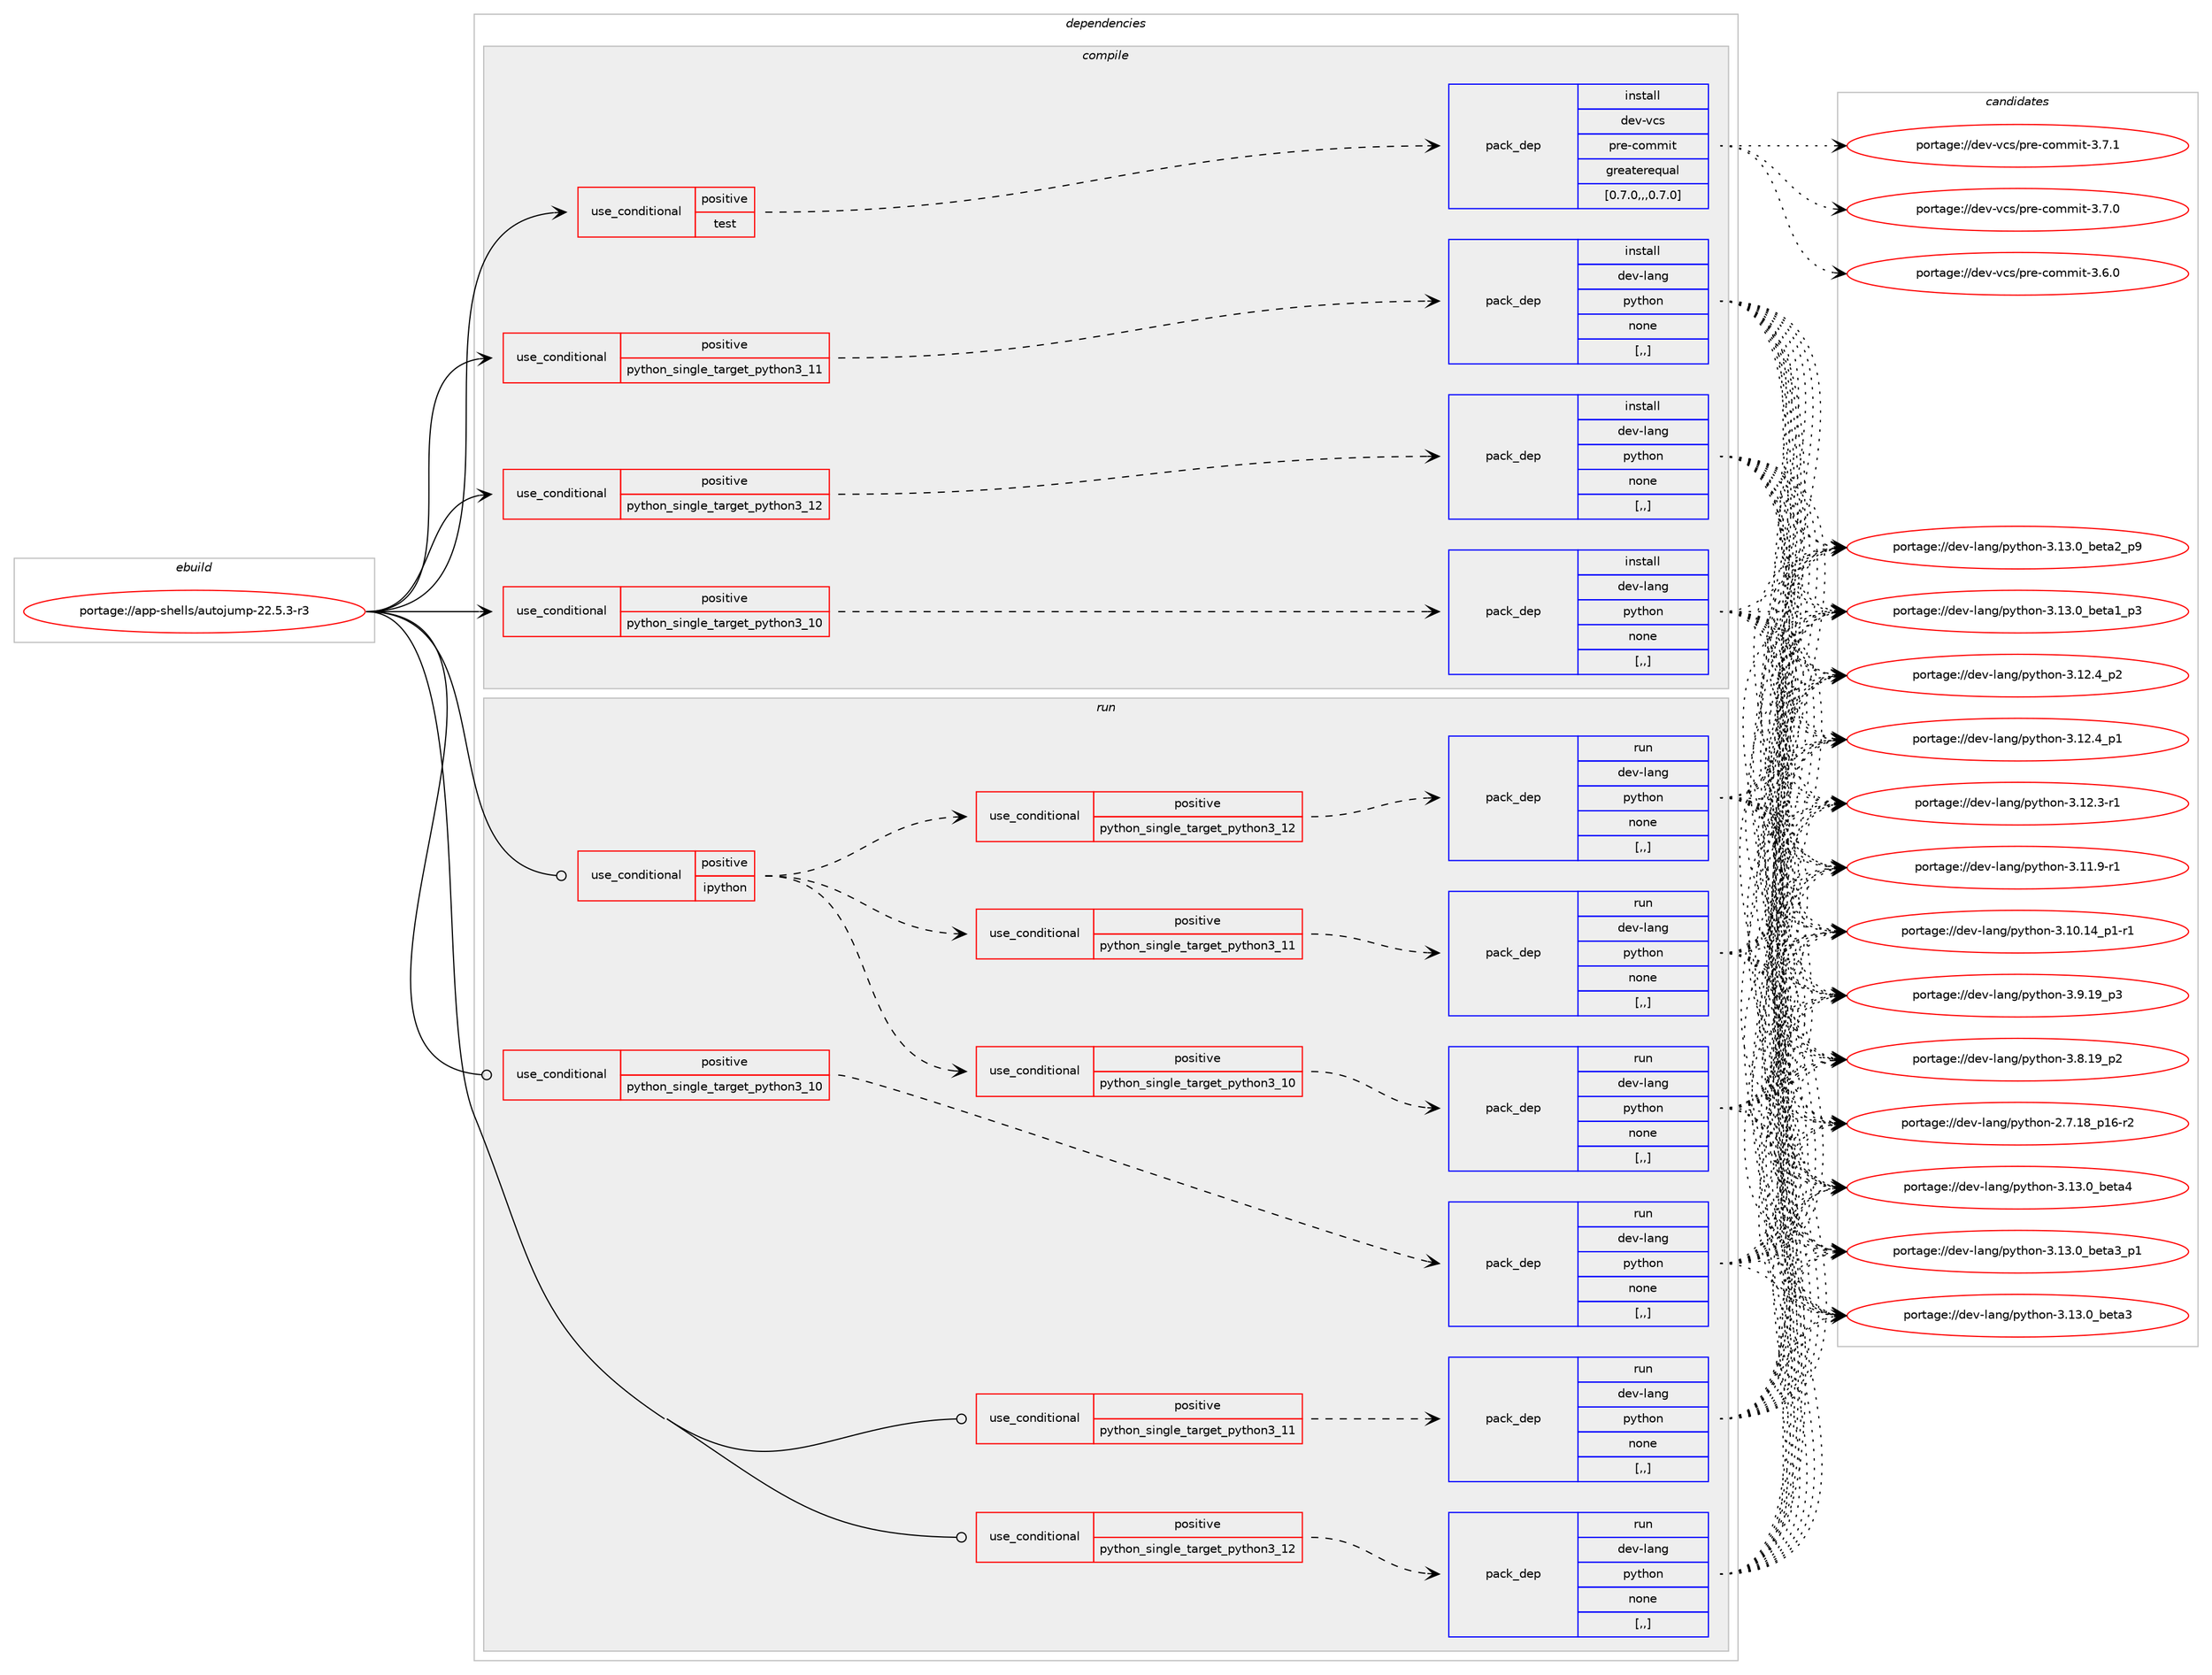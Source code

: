 digraph prolog {

# *************
# Graph options
# *************

newrank=true;
concentrate=true;
compound=true;
graph [rankdir=LR,fontname=Helvetica,fontsize=10,ranksep=1.5];#, ranksep=2.5, nodesep=0.2];
edge  [arrowhead=vee];
node  [fontname=Helvetica,fontsize=10];

# **********
# The ebuild
# **********

subgraph cluster_leftcol {
color=gray;
label=<<i>ebuild</i>>;
id [label="portage://app-shells/autojump-22.5.3-r3", color=red, width=4, href="../app-shells/autojump-22.5.3-r3.svg"];
}

# ****************
# The dependencies
# ****************

subgraph cluster_midcol {
color=gray;
label=<<i>dependencies</i>>;
subgraph cluster_compile {
fillcolor="#eeeeee";
style=filled;
label=<<i>compile</i>>;
subgraph cond14363 {
dependency51761 [label=<<TABLE BORDER="0" CELLBORDER="1" CELLSPACING="0" CELLPADDING="4"><TR><TD ROWSPAN="3" CELLPADDING="10">use_conditional</TD></TR><TR><TD>positive</TD></TR><TR><TD>python_single_target_python3_10</TD></TR></TABLE>>, shape=none, color=red];
subgraph pack36913 {
dependency51762 [label=<<TABLE BORDER="0" CELLBORDER="1" CELLSPACING="0" CELLPADDING="4" WIDTH="220"><TR><TD ROWSPAN="6" CELLPADDING="30">pack_dep</TD></TR><TR><TD WIDTH="110">install</TD></TR><TR><TD>dev-lang</TD></TR><TR><TD>python</TD></TR><TR><TD>none</TD></TR><TR><TD>[,,]</TD></TR></TABLE>>, shape=none, color=blue];
}
dependency51761:e -> dependency51762:w [weight=20,style="dashed",arrowhead="vee"];
}
id:e -> dependency51761:w [weight=20,style="solid",arrowhead="vee"];
subgraph cond14364 {
dependency51763 [label=<<TABLE BORDER="0" CELLBORDER="1" CELLSPACING="0" CELLPADDING="4"><TR><TD ROWSPAN="3" CELLPADDING="10">use_conditional</TD></TR><TR><TD>positive</TD></TR><TR><TD>python_single_target_python3_11</TD></TR></TABLE>>, shape=none, color=red];
subgraph pack36914 {
dependency51764 [label=<<TABLE BORDER="0" CELLBORDER="1" CELLSPACING="0" CELLPADDING="4" WIDTH="220"><TR><TD ROWSPAN="6" CELLPADDING="30">pack_dep</TD></TR><TR><TD WIDTH="110">install</TD></TR><TR><TD>dev-lang</TD></TR><TR><TD>python</TD></TR><TR><TD>none</TD></TR><TR><TD>[,,]</TD></TR></TABLE>>, shape=none, color=blue];
}
dependency51763:e -> dependency51764:w [weight=20,style="dashed",arrowhead="vee"];
}
id:e -> dependency51763:w [weight=20,style="solid",arrowhead="vee"];
subgraph cond14365 {
dependency51765 [label=<<TABLE BORDER="0" CELLBORDER="1" CELLSPACING="0" CELLPADDING="4"><TR><TD ROWSPAN="3" CELLPADDING="10">use_conditional</TD></TR><TR><TD>positive</TD></TR><TR><TD>python_single_target_python3_12</TD></TR></TABLE>>, shape=none, color=red];
subgraph pack36915 {
dependency51766 [label=<<TABLE BORDER="0" CELLBORDER="1" CELLSPACING="0" CELLPADDING="4" WIDTH="220"><TR><TD ROWSPAN="6" CELLPADDING="30">pack_dep</TD></TR><TR><TD WIDTH="110">install</TD></TR><TR><TD>dev-lang</TD></TR><TR><TD>python</TD></TR><TR><TD>none</TD></TR><TR><TD>[,,]</TD></TR></TABLE>>, shape=none, color=blue];
}
dependency51765:e -> dependency51766:w [weight=20,style="dashed",arrowhead="vee"];
}
id:e -> dependency51765:w [weight=20,style="solid",arrowhead="vee"];
subgraph cond14366 {
dependency51767 [label=<<TABLE BORDER="0" CELLBORDER="1" CELLSPACING="0" CELLPADDING="4"><TR><TD ROWSPAN="3" CELLPADDING="10">use_conditional</TD></TR><TR><TD>positive</TD></TR><TR><TD>test</TD></TR></TABLE>>, shape=none, color=red];
subgraph pack36916 {
dependency51768 [label=<<TABLE BORDER="0" CELLBORDER="1" CELLSPACING="0" CELLPADDING="4" WIDTH="220"><TR><TD ROWSPAN="6" CELLPADDING="30">pack_dep</TD></TR><TR><TD WIDTH="110">install</TD></TR><TR><TD>dev-vcs</TD></TR><TR><TD>pre-commit</TD></TR><TR><TD>greaterequal</TD></TR><TR><TD>[0.7.0,,,0.7.0]</TD></TR></TABLE>>, shape=none, color=blue];
}
dependency51767:e -> dependency51768:w [weight=20,style="dashed",arrowhead="vee"];
}
id:e -> dependency51767:w [weight=20,style="solid",arrowhead="vee"];
}
subgraph cluster_compileandrun {
fillcolor="#eeeeee";
style=filled;
label=<<i>compile and run</i>>;
}
subgraph cluster_run {
fillcolor="#eeeeee";
style=filled;
label=<<i>run</i>>;
subgraph cond14367 {
dependency51769 [label=<<TABLE BORDER="0" CELLBORDER="1" CELLSPACING="0" CELLPADDING="4"><TR><TD ROWSPAN="3" CELLPADDING="10">use_conditional</TD></TR><TR><TD>positive</TD></TR><TR><TD>ipython</TD></TR></TABLE>>, shape=none, color=red];
subgraph cond14368 {
dependency51770 [label=<<TABLE BORDER="0" CELLBORDER="1" CELLSPACING="0" CELLPADDING="4"><TR><TD ROWSPAN="3" CELLPADDING="10">use_conditional</TD></TR><TR><TD>positive</TD></TR><TR><TD>python_single_target_python3_10</TD></TR></TABLE>>, shape=none, color=red];
subgraph pack36917 {
dependency51771 [label=<<TABLE BORDER="0" CELLBORDER="1" CELLSPACING="0" CELLPADDING="4" WIDTH="220"><TR><TD ROWSPAN="6" CELLPADDING="30">pack_dep</TD></TR><TR><TD WIDTH="110">run</TD></TR><TR><TD>dev-lang</TD></TR><TR><TD>python</TD></TR><TR><TD>none</TD></TR><TR><TD>[,,]</TD></TR></TABLE>>, shape=none, color=blue];
}
dependency51770:e -> dependency51771:w [weight=20,style="dashed",arrowhead="vee"];
}
dependency51769:e -> dependency51770:w [weight=20,style="dashed",arrowhead="vee"];
subgraph cond14369 {
dependency51772 [label=<<TABLE BORDER="0" CELLBORDER="1" CELLSPACING="0" CELLPADDING="4"><TR><TD ROWSPAN="3" CELLPADDING="10">use_conditional</TD></TR><TR><TD>positive</TD></TR><TR><TD>python_single_target_python3_11</TD></TR></TABLE>>, shape=none, color=red];
subgraph pack36918 {
dependency51773 [label=<<TABLE BORDER="0" CELLBORDER="1" CELLSPACING="0" CELLPADDING="4" WIDTH="220"><TR><TD ROWSPAN="6" CELLPADDING="30">pack_dep</TD></TR><TR><TD WIDTH="110">run</TD></TR><TR><TD>dev-lang</TD></TR><TR><TD>python</TD></TR><TR><TD>none</TD></TR><TR><TD>[,,]</TD></TR></TABLE>>, shape=none, color=blue];
}
dependency51772:e -> dependency51773:w [weight=20,style="dashed",arrowhead="vee"];
}
dependency51769:e -> dependency51772:w [weight=20,style="dashed",arrowhead="vee"];
subgraph cond14370 {
dependency51774 [label=<<TABLE BORDER="0" CELLBORDER="1" CELLSPACING="0" CELLPADDING="4"><TR><TD ROWSPAN="3" CELLPADDING="10">use_conditional</TD></TR><TR><TD>positive</TD></TR><TR><TD>python_single_target_python3_12</TD></TR></TABLE>>, shape=none, color=red];
subgraph pack36919 {
dependency51775 [label=<<TABLE BORDER="0" CELLBORDER="1" CELLSPACING="0" CELLPADDING="4" WIDTH="220"><TR><TD ROWSPAN="6" CELLPADDING="30">pack_dep</TD></TR><TR><TD WIDTH="110">run</TD></TR><TR><TD>dev-lang</TD></TR><TR><TD>python</TD></TR><TR><TD>none</TD></TR><TR><TD>[,,]</TD></TR></TABLE>>, shape=none, color=blue];
}
dependency51774:e -> dependency51775:w [weight=20,style="dashed",arrowhead="vee"];
}
dependency51769:e -> dependency51774:w [weight=20,style="dashed",arrowhead="vee"];
}
id:e -> dependency51769:w [weight=20,style="solid",arrowhead="odot"];
subgraph cond14371 {
dependency51776 [label=<<TABLE BORDER="0" CELLBORDER="1" CELLSPACING="0" CELLPADDING="4"><TR><TD ROWSPAN="3" CELLPADDING="10">use_conditional</TD></TR><TR><TD>positive</TD></TR><TR><TD>python_single_target_python3_10</TD></TR></TABLE>>, shape=none, color=red];
subgraph pack36920 {
dependency51777 [label=<<TABLE BORDER="0" CELLBORDER="1" CELLSPACING="0" CELLPADDING="4" WIDTH="220"><TR><TD ROWSPAN="6" CELLPADDING="30">pack_dep</TD></TR><TR><TD WIDTH="110">run</TD></TR><TR><TD>dev-lang</TD></TR><TR><TD>python</TD></TR><TR><TD>none</TD></TR><TR><TD>[,,]</TD></TR></TABLE>>, shape=none, color=blue];
}
dependency51776:e -> dependency51777:w [weight=20,style="dashed",arrowhead="vee"];
}
id:e -> dependency51776:w [weight=20,style="solid",arrowhead="odot"];
subgraph cond14372 {
dependency51778 [label=<<TABLE BORDER="0" CELLBORDER="1" CELLSPACING="0" CELLPADDING="4"><TR><TD ROWSPAN="3" CELLPADDING="10">use_conditional</TD></TR><TR><TD>positive</TD></TR><TR><TD>python_single_target_python3_11</TD></TR></TABLE>>, shape=none, color=red];
subgraph pack36921 {
dependency51779 [label=<<TABLE BORDER="0" CELLBORDER="1" CELLSPACING="0" CELLPADDING="4" WIDTH="220"><TR><TD ROWSPAN="6" CELLPADDING="30">pack_dep</TD></TR><TR><TD WIDTH="110">run</TD></TR><TR><TD>dev-lang</TD></TR><TR><TD>python</TD></TR><TR><TD>none</TD></TR><TR><TD>[,,]</TD></TR></TABLE>>, shape=none, color=blue];
}
dependency51778:e -> dependency51779:w [weight=20,style="dashed",arrowhead="vee"];
}
id:e -> dependency51778:w [weight=20,style="solid",arrowhead="odot"];
subgraph cond14373 {
dependency51780 [label=<<TABLE BORDER="0" CELLBORDER="1" CELLSPACING="0" CELLPADDING="4"><TR><TD ROWSPAN="3" CELLPADDING="10">use_conditional</TD></TR><TR><TD>positive</TD></TR><TR><TD>python_single_target_python3_12</TD></TR></TABLE>>, shape=none, color=red];
subgraph pack36922 {
dependency51781 [label=<<TABLE BORDER="0" CELLBORDER="1" CELLSPACING="0" CELLPADDING="4" WIDTH="220"><TR><TD ROWSPAN="6" CELLPADDING="30">pack_dep</TD></TR><TR><TD WIDTH="110">run</TD></TR><TR><TD>dev-lang</TD></TR><TR><TD>python</TD></TR><TR><TD>none</TD></TR><TR><TD>[,,]</TD></TR></TABLE>>, shape=none, color=blue];
}
dependency51780:e -> dependency51781:w [weight=20,style="dashed",arrowhead="vee"];
}
id:e -> dependency51780:w [weight=20,style="solid",arrowhead="odot"];
}
}

# **************
# The candidates
# **************

subgraph cluster_choices {
rank=same;
color=gray;
label=<<i>candidates</i>>;

subgraph choice36913 {
color=black;
nodesep=1;
choice1001011184510897110103471121211161041111104551464951464895981011169752 [label="portage://dev-lang/python-3.13.0_beta4", color=red, width=4,href="../dev-lang/python-3.13.0_beta4.svg"];
choice10010111845108971101034711212111610411111045514649514648959810111697519511249 [label="portage://dev-lang/python-3.13.0_beta3_p1", color=red, width=4,href="../dev-lang/python-3.13.0_beta3_p1.svg"];
choice1001011184510897110103471121211161041111104551464951464895981011169751 [label="portage://dev-lang/python-3.13.0_beta3", color=red, width=4,href="../dev-lang/python-3.13.0_beta3.svg"];
choice10010111845108971101034711212111610411111045514649514648959810111697509511257 [label="portage://dev-lang/python-3.13.0_beta2_p9", color=red, width=4,href="../dev-lang/python-3.13.0_beta2_p9.svg"];
choice10010111845108971101034711212111610411111045514649514648959810111697499511251 [label="portage://dev-lang/python-3.13.0_beta1_p3", color=red, width=4,href="../dev-lang/python-3.13.0_beta1_p3.svg"];
choice100101118451089711010347112121116104111110455146495046529511250 [label="portage://dev-lang/python-3.12.4_p2", color=red, width=4,href="../dev-lang/python-3.12.4_p2.svg"];
choice100101118451089711010347112121116104111110455146495046529511249 [label="portage://dev-lang/python-3.12.4_p1", color=red, width=4,href="../dev-lang/python-3.12.4_p1.svg"];
choice100101118451089711010347112121116104111110455146495046514511449 [label="portage://dev-lang/python-3.12.3-r1", color=red, width=4,href="../dev-lang/python-3.12.3-r1.svg"];
choice100101118451089711010347112121116104111110455146494946574511449 [label="portage://dev-lang/python-3.11.9-r1", color=red, width=4,href="../dev-lang/python-3.11.9-r1.svg"];
choice100101118451089711010347112121116104111110455146494846495295112494511449 [label="portage://dev-lang/python-3.10.14_p1-r1", color=red, width=4,href="../dev-lang/python-3.10.14_p1-r1.svg"];
choice100101118451089711010347112121116104111110455146574649579511251 [label="portage://dev-lang/python-3.9.19_p3", color=red, width=4,href="../dev-lang/python-3.9.19_p3.svg"];
choice100101118451089711010347112121116104111110455146564649579511250 [label="portage://dev-lang/python-3.8.19_p2", color=red, width=4,href="../dev-lang/python-3.8.19_p2.svg"];
choice100101118451089711010347112121116104111110455046554649569511249544511450 [label="portage://dev-lang/python-2.7.18_p16-r2", color=red, width=4,href="../dev-lang/python-2.7.18_p16-r2.svg"];
dependency51762:e -> choice1001011184510897110103471121211161041111104551464951464895981011169752:w [style=dotted,weight="100"];
dependency51762:e -> choice10010111845108971101034711212111610411111045514649514648959810111697519511249:w [style=dotted,weight="100"];
dependency51762:e -> choice1001011184510897110103471121211161041111104551464951464895981011169751:w [style=dotted,weight="100"];
dependency51762:e -> choice10010111845108971101034711212111610411111045514649514648959810111697509511257:w [style=dotted,weight="100"];
dependency51762:e -> choice10010111845108971101034711212111610411111045514649514648959810111697499511251:w [style=dotted,weight="100"];
dependency51762:e -> choice100101118451089711010347112121116104111110455146495046529511250:w [style=dotted,weight="100"];
dependency51762:e -> choice100101118451089711010347112121116104111110455146495046529511249:w [style=dotted,weight="100"];
dependency51762:e -> choice100101118451089711010347112121116104111110455146495046514511449:w [style=dotted,weight="100"];
dependency51762:e -> choice100101118451089711010347112121116104111110455146494946574511449:w [style=dotted,weight="100"];
dependency51762:e -> choice100101118451089711010347112121116104111110455146494846495295112494511449:w [style=dotted,weight="100"];
dependency51762:e -> choice100101118451089711010347112121116104111110455146574649579511251:w [style=dotted,weight="100"];
dependency51762:e -> choice100101118451089711010347112121116104111110455146564649579511250:w [style=dotted,weight="100"];
dependency51762:e -> choice100101118451089711010347112121116104111110455046554649569511249544511450:w [style=dotted,weight="100"];
}
subgraph choice36914 {
color=black;
nodesep=1;
choice1001011184510897110103471121211161041111104551464951464895981011169752 [label="portage://dev-lang/python-3.13.0_beta4", color=red, width=4,href="../dev-lang/python-3.13.0_beta4.svg"];
choice10010111845108971101034711212111610411111045514649514648959810111697519511249 [label="portage://dev-lang/python-3.13.0_beta3_p1", color=red, width=4,href="../dev-lang/python-3.13.0_beta3_p1.svg"];
choice1001011184510897110103471121211161041111104551464951464895981011169751 [label="portage://dev-lang/python-3.13.0_beta3", color=red, width=4,href="../dev-lang/python-3.13.0_beta3.svg"];
choice10010111845108971101034711212111610411111045514649514648959810111697509511257 [label="portage://dev-lang/python-3.13.0_beta2_p9", color=red, width=4,href="../dev-lang/python-3.13.0_beta2_p9.svg"];
choice10010111845108971101034711212111610411111045514649514648959810111697499511251 [label="portage://dev-lang/python-3.13.0_beta1_p3", color=red, width=4,href="../dev-lang/python-3.13.0_beta1_p3.svg"];
choice100101118451089711010347112121116104111110455146495046529511250 [label="portage://dev-lang/python-3.12.4_p2", color=red, width=4,href="../dev-lang/python-3.12.4_p2.svg"];
choice100101118451089711010347112121116104111110455146495046529511249 [label="portage://dev-lang/python-3.12.4_p1", color=red, width=4,href="../dev-lang/python-3.12.4_p1.svg"];
choice100101118451089711010347112121116104111110455146495046514511449 [label="portage://dev-lang/python-3.12.3-r1", color=red, width=4,href="../dev-lang/python-3.12.3-r1.svg"];
choice100101118451089711010347112121116104111110455146494946574511449 [label="portage://dev-lang/python-3.11.9-r1", color=red, width=4,href="../dev-lang/python-3.11.9-r1.svg"];
choice100101118451089711010347112121116104111110455146494846495295112494511449 [label="portage://dev-lang/python-3.10.14_p1-r1", color=red, width=4,href="../dev-lang/python-3.10.14_p1-r1.svg"];
choice100101118451089711010347112121116104111110455146574649579511251 [label="portage://dev-lang/python-3.9.19_p3", color=red, width=4,href="../dev-lang/python-3.9.19_p3.svg"];
choice100101118451089711010347112121116104111110455146564649579511250 [label="portage://dev-lang/python-3.8.19_p2", color=red, width=4,href="../dev-lang/python-3.8.19_p2.svg"];
choice100101118451089711010347112121116104111110455046554649569511249544511450 [label="portage://dev-lang/python-2.7.18_p16-r2", color=red, width=4,href="../dev-lang/python-2.7.18_p16-r2.svg"];
dependency51764:e -> choice1001011184510897110103471121211161041111104551464951464895981011169752:w [style=dotted,weight="100"];
dependency51764:e -> choice10010111845108971101034711212111610411111045514649514648959810111697519511249:w [style=dotted,weight="100"];
dependency51764:e -> choice1001011184510897110103471121211161041111104551464951464895981011169751:w [style=dotted,weight="100"];
dependency51764:e -> choice10010111845108971101034711212111610411111045514649514648959810111697509511257:w [style=dotted,weight="100"];
dependency51764:e -> choice10010111845108971101034711212111610411111045514649514648959810111697499511251:w [style=dotted,weight="100"];
dependency51764:e -> choice100101118451089711010347112121116104111110455146495046529511250:w [style=dotted,weight="100"];
dependency51764:e -> choice100101118451089711010347112121116104111110455146495046529511249:w [style=dotted,weight="100"];
dependency51764:e -> choice100101118451089711010347112121116104111110455146495046514511449:w [style=dotted,weight="100"];
dependency51764:e -> choice100101118451089711010347112121116104111110455146494946574511449:w [style=dotted,weight="100"];
dependency51764:e -> choice100101118451089711010347112121116104111110455146494846495295112494511449:w [style=dotted,weight="100"];
dependency51764:e -> choice100101118451089711010347112121116104111110455146574649579511251:w [style=dotted,weight="100"];
dependency51764:e -> choice100101118451089711010347112121116104111110455146564649579511250:w [style=dotted,weight="100"];
dependency51764:e -> choice100101118451089711010347112121116104111110455046554649569511249544511450:w [style=dotted,weight="100"];
}
subgraph choice36915 {
color=black;
nodesep=1;
choice1001011184510897110103471121211161041111104551464951464895981011169752 [label="portage://dev-lang/python-3.13.0_beta4", color=red, width=4,href="../dev-lang/python-3.13.0_beta4.svg"];
choice10010111845108971101034711212111610411111045514649514648959810111697519511249 [label="portage://dev-lang/python-3.13.0_beta3_p1", color=red, width=4,href="../dev-lang/python-3.13.0_beta3_p1.svg"];
choice1001011184510897110103471121211161041111104551464951464895981011169751 [label="portage://dev-lang/python-3.13.0_beta3", color=red, width=4,href="../dev-lang/python-3.13.0_beta3.svg"];
choice10010111845108971101034711212111610411111045514649514648959810111697509511257 [label="portage://dev-lang/python-3.13.0_beta2_p9", color=red, width=4,href="../dev-lang/python-3.13.0_beta2_p9.svg"];
choice10010111845108971101034711212111610411111045514649514648959810111697499511251 [label="portage://dev-lang/python-3.13.0_beta1_p3", color=red, width=4,href="../dev-lang/python-3.13.0_beta1_p3.svg"];
choice100101118451089711010347112121116104111110455146495046529511250 [label="portage://dev-lang/python-3.12.4_p2", color=red, width=4,href="../dev-lang/python-3.12.4_p2.svg"];
choice100101118451089711010347112121116104111110455146495046529511249 [label="portage://dev-lang/python-3.12.4_p1", color=red, width=4,href="../dev-lang/python-3.12.4_p1.svg"];
choice100101118451089711010347112121116104111110455146495046514511449 [label="portage://dev-lang/python-3.12.3-r1", color=red, width=4,href="../dev-lang/python-3.12.3-r1.svg"];
choice100101118451089711010347112121116104111110455146494946574511449 [label="portage://dev-lang/python-3.11.9-r1", color=red, width=4,href="../dev-lang/python-3.11.9-r1.svg"];
choice100101118451089711010347112121116104111110455146494846495295112494511449 [label="portage://dev-lang/python-3.10.14_p1-r1", color=red, width=4,href="../dev-lang/python-3.10.14_p1-r1.svg"];
choice100101118451089711010347112121116104111110455146574649579511251 [label="portage://dev-lang/python-3.9.19_p3", color=red, width=4,href="../dev-lang/python-3.9.19_p3.svg"];
choice100101118451089711010347112121116104111110455146564649579511250 [label="portage://dev-lang/python-3.8.19_p2", color=red, width=4,href="../dev-lang/python-3.8.19_p2.svg"];
choice100101118451089711010347112121116104111110455046554649569511249544511450 [label="portage://dev-lang/python-2.7.18_p16-r2", color=red, width=4,href="../dev-lang/python-2.7.18_p16-r2.svg"];
dependency51766:e -> choice1001011184510897110103471121211161041111104551464951464895981011169752:w [style=dotted,weight="100"];
dependency51766:e -> choice10010111845108971101034711212111610411111045514649514648959810111697519511249:w [style=dotted,weight="100"];
dependency51766:e -> choice1001011184510897110103471121211161041111104551464951464895981011169751:w [style=dotted,weight="100"];
dependency51766:e -> choice10010111845108971101034711212111610411111045514649514648959810111697509511257:w [style=dotted,weight="100"];
dependency51766:e -> choice10010111845108971101034711212111610411111045514649514648959810111697499511251:w [style=dotted,weight="100"];
dependency51766:e -> choice100101118451089711010347112121116104111110455146495046529511250:w [style=dotted,weight="100"];
dependency51766:e -> choice100101118451089711010347112121116104111110455146495046529511249:w [style=dotted,weight="100"];
dependency51766:e -> choice100101118451089711010347112121116104111110455146495046514511449:w [style=dotted,weight="100"];
dependency51766:e -> choice100101118451089711010347112121116104111110455146494946574511449:w [style=dotted,weight="100"];
dependency51766:e -> choice100101118451089711010347112121116104111110455146494846495295112494511449:w [style=dotted,weight="100"];
dependency51766:e -> choice100101118451089711010347112121116104111110455146574649579511251:w [style=dotted,weight="100"];
dependency51766:e -> choice100101118451089711010347112121116104111110455146564649579511250:w [style=dotted,weight="100"];
dependency51766:e -> choice100101118451089711010347112121116104111110455046554649569511249544511450:w [style=dotted,weight="100"];
}
subgraph choice36916 {
color=black;
nodesep=1;
choice1001011184511899115471121141014599111109109105116455146554649 [label="portage://dev-vcs/pre-commit-3.7.1", color=red, width=4,href="../dev-vcs/pre-commit-3.7.1.svg"];
choice1001011184511899115471121141014599111109109105116455146554648 [label="portage://dev-vcs/pre-commit-3.7.0", color=red, width=4,href="../dev-vcs/pre-commit-3.7.0.svg"];
choice1001011184511899115471121141014599111109109105116455146544648 [label="portage://dev-vcs/pre-commit-3.6.0", color=red, width=4,href="../dev-vcs/pre-commit-3.6.0.svg"];
dependency51768:e -> choice1001011184511899115471121141014599111109109105116455146554649:w [style=dotted,weight="100"];
dependency51768:e -> choice1001011184511899115471121141014599111109109105116455146554648:w [style=dotted,weight="100"];
dependency51768:e -> choice1001011184511899115471121141014599111109109105116455146544648:w [style=dotted,weight="100"];
}
subgraph choice36917 {
color=black;
nodesep=1;
choice1001011184510897110103471121211161041111104551464951464895981011169752 [label="portage://dev-lang/python-3.13.0_beta4", color=red, width=4,href="../dev-lang/python-3.13.0_beta4.svg"];
choice10010111845108971101034711212111610411111045514649514648959810111697519511249 [label="portage://dev-lang/python-3.13.0_beta3_p1", color=red, width=4,href="../dev-lang/python-3.13.0_beta3_p1.svg"];
choice1001011184510897110103471121211161041111104551464951464895981011169751 [label="portage://dev-lang/python-3.13.0_beta3", color=red, width=4,href="../dev-lang/python-3.13.0_beta3.svg"];
choice10010111845108971101034711212111610411111045514649514648959810111697509511257 [label="portage://dev-lang/python-3.13.0_beta2_p9", color=red, width=4,href="../dev-lang/python-3.13.0_beta2_p9.svg"];
choice10010111845108971101034711212111610411111045514649514648959810111697499511251 [label="portage://dev-lang/python-3.13.0_beta1_p3", color=red, width=4,href="../dev-lang/python-3.13.0_beta1_p3.svg"];
choice100101118451089711010347112121116104111110455146495046529511250 [label="portage://dev-lang/python-3.12.4_p2", color=red, width=4,href="../dev-lang/python-3.12.4_p2.svg"];
choice100101118451089711010347112121116104111110455146495046529511249 [label="portage://dev-lang/python-3.12.4_p1", color=red, width=4,href="../dev-lang/python-3.12.4_p1.svg"];
choice100101118451089711010347112121116104111110455146495046514511449 [label="portage://dev-lang/python-3.12.3-r1", color=red, width=4,href="../dev-lang/python-3.12.3-r1.svg"];
choice100101118451089711010347112121116104111110455146494946574511449 [label="portage://dev-lang/python-3.11.9-r1", color=red, width=4,href="../dev-lang/python-3.11.9-r1.svg"];
choice100101118451089711010347112121116104111110455146494846495295112494511449 [label="portage://dev-lang/python-3.10.14_p1-r1", color=red, width=4,href="../dev-lang/python-3.10.14_p1-r1.svg"];
choice100101118451089711010347112121116104111110455146574649579511251 [label="portage://dev-lang/python-3.9.19_p3", color=red, width=4,href="../dev-lang/python-3.9.19_p3.svg"];
choice100101118451089711010347112121116104111110455146564649579511250 [label="portage://dev-lang/python-3.8.19_p2", color=red, width=4,href="../dev-lang/python-3.8.19_p2.svg"];
choice100101118451089711010347112121116104111110455046554649569511249544511450 [label="portage://dev-lang/python-2.7.18_p16-r2", color=red, width=4,href="../dev-lang/python-2.7.18_p16-r2.svg"];
dependency51771:e -> choice1001011184510897110103471121211161041111104551464951464895981011169752:w [style=dotted,weight="100"];
dependency51771:e -> choice10010111845108971101034711212111610411111045514649514648959810111697519511249:w [style=dotted,weight="100"];
dependency51771:e -> choice1001011184510897110103471121211161041111104551464951464895981011169751:w [style=dotted,weight="100"];
dependency51771:e -> choice10010111845108971101034711212111610411111045514649514648959810111697509511257:w [style=dotted,weight="100"];
dependency51771:e -> choice10010111845108971101034711212111610411111045514649514648959810111697499511251:w [style=dotted,weight="100"];
dependency51771:e -> choice100101118451089711010347112121116104111110455146495046529511250:w [style=dotted,weight="100"];
dependency51771:e -> choice100101118451089711010347112121116104111110455146495046529511249:w [style=dotted,weight="100"];
dependency51771:e -> choice100101118451089711010347112121116104111110455146495046514511449:w [style=dotted,weight="100"];
dependency51771:e -> choice100101118451089711010347112121116104111110455146494946574511449:w [style=dotted,weight="100"];
dependency51771:e -> choice100101118451089711010347112121116104111110455146494846495295112494511449:w [style=dotted,weight="100"];
dependency51771:e -> choice100101118451089711010347112121116104111110455146574649579511251:w [style=dotted,weight="100"];
dependency51771:e -> choice100101118451089711010347112121116104111110455146564649579511250:w [style=dotted,weight="100"];
dependency51771:e -> choice100101118451089711010347112121116104111110455046554649569511249544511450:w [style=dotted,weight="100"];
}
subgraph choice36918 {
color=black;
nodesep=1;
choice1001011184510897110103471121211161041111104551464951464895981011169752 [label="portage://dev-lang/python-3.13.0_beta4", color=red, width=4,href="../dev-lang/python-3.13.0_beta4.svg"];
choice10010111845108971101034711212111610411111045514649514648959810111697519511249 [label="portage://dev-lang/python-3.13.0_beta3_p1", color=red, width=4,href="../dev-lang/python-3.13.0_beta3_p1.svg"];
choice1001011184510897110103471121211161041111104551464951464895981011169751 [label="portage://dev-lang/python-3.13.0_beta3", color=red, width=4,href="../dev-lang/python-3.13.0_beta3.svg"];
choice10010111845108971101034711212111610411111045514649514648959810111697509511257 [label="portage://dev-lang/python-3.13.0_beta2_p9", color=red, width=4,href="../dev-lang/python-3.13.0_beta2_p9.svg"];
choice10010111845108971101034711212111610411111045514649514648959810111697499511251 [label="portage://dev-lang/python-3.13.0_beta1_p3", color=red, width=4,href="../dev-lang/python-3.13.0_beta1_p3.svg"];
choice100101118451089711010347112121116104111110455146495046529511250 [label="portage://dev-lang/python-3.12.4_p2", color=red, width=4,href="../dev-lang/python-3.12.4_p2.svg"];
choice100101118451089711010347112121116104111110455146495046529511249 [label="portage://dev-lang/python-3.12.4_p1", color=red, width=4,href="../dev-lang/python-3.12.4_p1.svg"];
choice100101118451089711010347112121116104111110455146495046514511449 [label="portage://dev-lang/python-3.12.3-r1", color=red, width=4,href="../dev-lang/python-3.12.3-r1.svg"];
choice100101118451089711010347112121116104111110455146494946574511449 [label="portage://dev-lang/python-3.11.9-r1", color=red, width=4,href="../dev-lang/python-3.11.9-r1.svg"];
choice100101118451089711010347112121116104111110455146494846495295112494511449 [label="portage://dev-lang/python-3.10.14_p1-r1", color=red, width=4,href="../dev-lang/python-3.10.14_p1-r1.svg"];
choice100101118451089711010347112121116104111110455146574649579511251 [label="portage://dev-lang/python-3.9.19_p3", color=red, width=4,href="../dev-lang/python-3.9.19_p3.svg"];
choice100101118451089711010347112121116104111110455146564649579511250 [label="portage://dev-lang/python-3.8.19_p2", color=red, width=4,href="../dev-lang/python-3.8.19_p2.svg"];
choice100101118451089711010347112121116104111110455046554649569511249544511450 [label="portage://dev-lang/python-2.7.18_p16-r2", color=red, width=4,href="../dev-lang/python-2.7.18_p16-r2.svg"];
dependency51773:e -> choice1001011184510897110103471121211161041111104551464951464895981011169752:w [style=dotted,weight="100"];
dependency51773:e -> choice10010111845108971101034711212111610411111045514649514648959810111697519511249:w [style=dotted,weight="100"];
dependency51773:e -> choice1001011184510897110103471121211161041111104551464951464895981011169751:w [style=dotted,weight="100"];
dependency51773:e -> choice10010111845108971101034711212111610411111045514649514648959810111697509511257:w [style=dotted,weight="100"];
dependency51773:e -> choice10010111845108971101034711212111610411111045514649514648959810111697499511251:w [style=dotted,weight="100"];
dependency51773:e -> choice100101118451089711010347112121116104111110455146495046529511250:w [style=dotted,weight="100"];
dependency51773:e -> choice100101118451089711010347112121116104111110455146495046529511249:w [style=dotted,weight="100"];
dependency51773:e -> choice100101118451089711010347112121116104111110455146495046514511449:w [style=dotted,weight="100"];
dependency51773:e -> choice100101118451089711010347112121116104111110455146494946574511449:w [style=dotted,weight="100"];
dependency51773:e -> choice100101118451089711010347112121116104111110455146494846495295112494511449:w [style=dotted,weight="100"];
dependency51773:e -> choice100101118451089711010347112121116104111110455146574649579511251:w [style=dotted,weight="100"];
dependency51773:e -> choice100101118451089711010347112121116104111110455146564649579511250:w [style=dotted,weight="100"];
dependency51773:e -> choice100101118451089711010347112121116104111110455046554649569511249544511450:w [style=dotted,weight="100"];
}
subgraph choice36919 {
color=black;
nodesep=1;
choice1001011184510897110103471121211161041111104551464951464895981011169752 [label="portage://dev-lang/python-3.13.0_beta4", color=red, width=4,href="../dev-lang/python-3.13.0_beta4.svg"];
choice10010111845108971101034711212111610411111045514649514648959810111697519511249 [label="portage://dev-lang/python-3.13.0_beta3_p1", color=red, width=4,href="../dev-lang/python-3.13.0_beta3_p1.svg"];
choice1001011184510897110103471121211161041111104551464951464895981011169751 [label="portage://dev-lang/python-3.13.0_beta3", color=red, width=4,href="../dev-lang/python-3.13.0_beta3.svg"];
choice10010111845108971101034711212111610411111045514649514648959810111697509511257 [label="portage://dev-lang/python-3.13.0_beta2_p9", color=red, width=4,href="../dev-lang/python-3.13.0_beta2_p9.svg"];
choice10010111845108971101034711212111610411111045514649514648959810111697499511251 [label="portage://dev-lang/python-3.13.0_beta1_p3", color=red, width=4,href="../dev-lang/python-3.13.0_beta1_p3.svg"];
choice100101118451089711010347112121116104111110455146495046529511250 [label="portage://dev-lang/python-3.12.4_p2", color=red, width=4,href="../dev-lang/python-3.12.4_p2.svg"];
choice100101118451089711010347112121116104111110455146495046529511249 [label="portage://dev-lang/python-3.12.4_p1", color=red, width=4,href="../dev-lang/python-3.12.4_p1.svg"];
choice100101118451089711010347112121116104111110455146495046514511449 [label="portage://dev-lang/python-3.12.3-r1", color=red, width=4,href="../dev-lang/python-3.12.3-r1.svg"];
choice100101118451089711010347112121116104111110455146494946574511449 [label="portage://dev-lang/python-3.11.9-r1", color=red, width=4,href="../dev-lang/python-3.11.9-r1.svg"];
choice100101118451089711010347112121116104111110455146494846495295112494511449 [label="portage://dev-lang/python-3.10.14_p1-r1", color=red, width=4,href="../dev-lang/python-3.10.14_p1-r1.svg"];
choice100101118451089711010347112121116104111110455146574649579511251 [label="portage://dev-lang/python-3.9.19_p3", color=red, width=4,href="../dev-lang/python-3.9.19_p3.svg"];
choice100101118451089711010347112121116104111110455146564649579511250 [label="portage://dev-lang/python-3.8.19_p2", color=red, width=4,href="../dev-lang/python-3.8.19_p2.svg"];
choice100101118451089711010347112121116104111110455046554649569511249544511450 [label="portage://dev-lang/python-2.7.18_p16-r2", color=red, width=4,href="../dev-lang/python-2.7.18_p16-r2.svg"];
dependency51775:e -> choice1001011184510897110103471121211161041111104551464951464895981011169752:w [style=dotted,weight="100"];
dependency51775:e -> choice10010111845108971101034711212111610411111045514649514648959810111697519511249:w [style=dotted,weight="100"];
dependency51775:e -> choice1001011184510897110103471121211161041111104551464951464895981011169751:w [style=dotted,weight="100"];
dependency51775:e -> choice10010111845108971101034711212111610411111045514649514648959810111697509511257:w [style=dotted,weight="100"];
dependency51775:e -> choice10010111845108971101034711212111610411111045514649514648959810111697499511251:w [style=dotted,weight="100"];
dependency51775:e -> choice100101118451089711010347112121116104111110455146495046529511250:w [style=dotted,weight="100"];
dependency51775:e -> choice100101118451089711010347112121116104111110455146495046529511249:w [style=dotted,weight="100"];
dependency51775:e -> choice100101118451089711010347112121116104111110455146495046514511449:w [style=dotted,weight="100"];
dependency51775:e -> choice100101118451089711010347112121116104111110455146494946574511449:w [style=dotted,weight="100"];
dependency51775:e -> choice100101118451089711010347112121116104111110455146494846495295112494511449:w [style=dotted,weight="100"];
dependency51775:e -> choice100101118451089711010347112121116104111110455146574649579511251:w [style=dotted,weight="100"];
dependency51775:e -> choice100101118451089711010347112121116104111110455146564649579511250:w [style=dotted,weight="100"];
dependency51775:e -> choice100101118451089711010347112121116104111110455046554649569511249544511450:w [style=dotted,weight="100"];
}
subgraph choice36920 {
color=black;
nodesep=1;
choice1001011184510897110103471121211161041111104551464951464895981011169752 [label="portage://dev-lang/python-3.13.0_beta4", color=red, width=4,href="../dev-lang/python-3.13.0_beta4.svg"];
choice10010111845108971101034711212111610411111045514649514648959810111697519511249 [label="portage://dev-lang/python-3.13.0_beta3_p1", color=red, width=4,href="../dev-lang/python-3.13.0_beta3_p1.svg"];
choice1001011184510897110103471121211161041111104551464951464895981011169751 [label="portage://dev-lang/python-3.13.0_beta3", color=red, width=4,href="../dev-lang/python-3.13.0_beta3.svg"];
choice10010111845108971101034711212111610411111045514649514648959810111697509511257 [label="portage://dev-lang/python-3.13.0_beta2_p9", color=red, width=4,href="../dev-lang/python-3.13.0_beta2_p9.svg"];
choice10010111845108971101034711212111610411111045514649514648959810111697499511251 [label="portage://dev-lang/python-3.13.0_beta1_p3", color=red, width=4,href="../dev-lang/python-3.13.0_beta1_p3.svg"];
choice100101118451089711010347112121116104111110455146495046529511250 [label="portage://dev-lang/python-3.12.4_p2", color=red, width=4,href="../dev-lang/python-3.12.4_p2.svg"];
choice100101118451089711010347112121116104111110455146495046529511249 [label="portage://dev-lang/python-3.12.4_p1", color=red, width=4,href="../dev-lang/python-3.12.4_p1.svg"];
choice100101118451089711010347112121116104111110455146495046514511449 [label="portage://dev-lang/python-3.12.3-r1", color=red, width=4,href="../dev-lang/python-3.12.3-r1.svg"];
choice100101118451089711010347112121116104111110455146494946574511449 [label="portage://dev-lang/python-3.11.9-r1", color=red, width=4,href="../dev-lang/python-3.11.9-r1.svg"];
choice100101118451089711010347112121116104111110455146494846495295112494511449 [label="portage://dev-lang/python-3.10.14_p1-r1", color=red, width=4,href="../dev-lang/python-3.10.14_p1-r1.svg"];
choice100101118451089711010347112121116104111110455146574649579511251 [label="portage://dev-lang/python-3.9.19_p3", color=red, width=4,href="../dev-lang/python-3.9.19_p3.svg"];
choice100101118451089711010347112121116104111110455146564649579511250 [label="portage://dev-lang/python-3.8.19_p2", color=red, width=4,href="../dev-lang/python-3.8.19_p2.svg"];
choice100101118451089711010347112121116104111110455046554649569511249544511450 [label="portage://dev-lang/python-2.7.18_p16-r2", color=red, width=4,href="../dev-lang/python-2.7.18_p16-r2.svg"];
dependency51777:e -> choice1001011184510897110103471121211161041111104551464951464895981011169752:w [style=dotted,weight="100"];
dependency51777:e -> choice10010111845108971101034711212111610411111045514649514648959810111697519511249:w [style=dotted,weight="100"];
dependency51777:e -> choice1001011184510897110103471121211161041111104551464951464895981011169751:w [style=dotted,weight="100"];
dependency51777:e -> choice10010111845108971101034711212111610411111045514649514648959810111697509511257:w [style=dotted,weight="100"];
dependency51777:e -> choice10010111845108971101034711212111610411111045514649514648959810111697499511251:w [style=dotted,weight="100"];
dependency51777:e -> choice100101118451089711010347112121116104111110455146495046529511250:w [style=dotted,weight="100"];
dependency51777:e -> choice100101118451089711010347112121116104111110455146495046529511249:w [style=dotted,weight="100"];
dependency51777:e -> choice100101118451089711010347112121116104111110455146495046514511449:w [style=dotted,weight="100"];
dependency51777:e -> choice100101118451089711010347112121116104111110455146494946574511449:w [style=dotted,weight="100"];
dependency51777:e -> choice100101118451089711010347112121116104111110455146494846495295112494511449:w [style=dotted,weight="100"];
dependency51777:e -> choice100101118451089711010347112121116104111110455146574649579511251:w [style=dotted,weight="100"];
dependency51777:e -> choice100101118451089711010347112121116104111110455146564649579511250:w [style=dotted,weight="100"];
dependency51777:e -> choice100101118451089711010347112121116104111110455046554649569511249544511450:w [style=dotted,weight="100"];
}
subgraph choice36921 {
color=black;
nodesep=1;
choice1001011184510897110103471121211161041111104551464951464895981011169752 [label="portage://dev-lang/python-3.13.0_beta4", color=red, width=4,href="../dev-lang/python-3.13.0_beta4.svg"];
choice10010111845108971101034711212111610411111045514649514648959810111697519511249 [label="portage://dev-lang/python-3.13.0_beta3_p1", color=red, width=4,href="../dev-lang/python-3.13.0_beta3_p1.svg"];
choice1001011184510897110103471121211161041111104551464951464895981011169751 [label="portage://dev-lang/python-3.13.0_beta3", color=red, width=4,href="../dev-lang/python-3.13.0_beta3.svg"];
choice10010111845108971101034711212111610411111045514649514648959810111697509511257 [label="portage://dev-lang/python-3.13.0_beta2_p9", color=red, width=4,href="../dev-lang/python-3.13.0_beta2_p9.svg"];
choice10010111845108971101034711212111610411111045514649514648959810111697499511251 [label="portage://dev-lang/python-3.13.0_beta1_p3", color=red, width=4,href="../dev-lang/python-3.13.0_beta1_p3.svg"];
choice100101118451089711010347112121116104111110455146495046529511250 [label="portage://dev-lang/python-3.12.4_p2", color=red, width=4,href="../dev-lang/python-3.12.4_p2.svg"];
choice100101118451089711010347112121116104111110455146495046529511249 [label="portage://dev-lang/python-3.12.4_p1", color=red, width=4,href="../dev-lang/python-3.12.4_p1.svg"];
choice100101118451089711010347112121116104111110455146495046514511449 [label="portage://dev-lang/python-3.12.3-r1", color=red, width=4,href="../dev-lang/python-3.12.3-r1.svg"];
choice100101118451089711010347112121116104111110455146494946574511449 [label="portage://dev-lang/python-3.11.9-r1", color=red, width=4,href="../dev-lang/python-3.11.9-r1.svg"];
choice100101118451089711010347112121116104111110455146494846495295112494511449 [label="portage://dev-lang/python-3.10.14_p1-r1", color=red, width=4,href="../dev-lang/python-3.10.14_p1-r1.svg"];
choice100101118451089711010347112121116104111110455146574649579511251 [label="portage://dev-lang/python-3.9.19_p3", color=red, width=4,href="../dev-lang/python-3.9.19_p3.svg"];
choice100101118451089711010347112121116104111110455146564649579511250 [label="portage://dev-lang/python-3.8.19_p2", color=red, width=4,href="../dev-lang/python-3.8.19_p2.svg"];
choice100101118451089711010347112121116104111110455046554649569511249544511450 [label="portage://dev-lang/python-2.7.18_p16-r2", color=red, width=4,href="../dev-lang/python-2.7.18_p16-r2.svg"];
dependency51779:e -> choice1001011184510897110103471121211161041111104551464951464895981011169752:w [style=dotted,weight="100"];
dependency51779:e -> choice10010111845108971101034711212111610411111045514649514648959810111697519511249:w [style=dotted,weight="100"];
dependency51779:e -> choice1001011184510897110103471121211161041111104551464951464895981011169751:w [style=dotted,weight="100"];
dependency51779:e -> choice10010111845108971101034711212111610411111045514649514648959810111697509511257:w [style=dotted,weight="100"];
dependency51779:e -> choice10010111845108971101034711212111610411111045514649514648959810111697499511251:w [style=dotted,weight="100"];
dependency51779:e -> choice100101118451089711010347112121116104111110455146495046529511250:w [style=dotted,weight="100"];
dependency51779:e -> choice100101118451089711010347112121116104111110455146495046529511249:w [style=dotted,weight="100"];
dependency51779:e -> choice100101118451089711010347112121116104111110455146495046514511449:w [style=dotted,weight="100"];
dependency51779:e -> choice100101118451089711010347112121116104111110455146494946574511449:w [style=dotted,weight="100"];
dependency51779:e -> choice100101118451089711010347112121116104111110455146494846495295112494511449:w [style=dotted,weight="100"];
dependency51779:e -> choice100101118451089711010347112121116104111110455146574649579511251:w [style=dotted,weight="100"];
dependency51779:e -> choice100101118451089711010347112121116104111110455146564649579511250:w [style=dotted,weight="100"];
dependency51779:e -> choice100101118451089711010347112121116104111110455046554649569511249544511450:w [style=dotted,weight="100"];
}
subgraph choice36922 {
color=black;
nodesep=1;
choice1001011184510897110103471121211161041111104551464951464895981011169752 [label="portage://dev-lang/python-3.13.0_beta4", color=red, width=4,href="../dev-lang/python-3.13.0_beta4.svg"];
choice10010111845108971101034711212111610411111045514649514648959810111697519511249 [label="portage://dev-lang/python-3.13.0_beta3_p1", color=red, width=4,href="../dev-lang/python-3.13.0_beta3_p1.svg"];
choice1001011184510897110103471121211161041111104551464951464895981011169751 [label="portage://dev-lang/python-3.13.0_beta3", color=red, width=4,href="../dev-lang/python-3.13.0_beta3.svg"];
choice10010111845108971101034711212111610411111045514649514648959810111697509511257 [label="portage://dev-lang/python-3.13.0_beta2_p9", color=red, width=4,href="../dev-lang/python-3.13.0_beta2_p9.svg"];
choice10010111845108971101034711212111610411111045514649514648959810111697499511251 [label="portage://dev-lang/python-3.13.0_beta1_p3", color=red, width=4,href="../dev-lang/python-3.13.0_beta1_p3.svg"];
choice100101118451089711010347112121116104111110455146495046529511250 [label="portage://dev-lang/python-3.12.4_p2", color=red, width=4,href="../dev-lang/python-3.12.4_p2.svg"];
choice100101118451089711010347112121116104111110455146495046529511249 [label="portage://dev-lang/python-3.12.4_p1", color=red, width=4,href="../dev-lang/python-3.12.4_p1.svg"];
choice100101118451089711010347112121116104111110455146495046514511449 [label="portage://dev-lang/python-3.12.3-r1", color=red, width=4,href="../dev-lang/python-3.12.3-r1.svg"];
choice100101118451089711010347112121116104111110455146494946574511449 [label="portage://dev-lang/python-3.11.9-r1", color=red, width=4,href="../dev-lang/python-3.11.9-r1.svg"];
choice100101118451089711010347112121116104111110455146494846495295112494511449 [label="portage://dev-lang/python-3.10.14_p1-r1", color=red, width=4,href="../dev-lang/python-3.10.14_p1-r1.svg"];
choice100101118451089711010347112121116104111110455146574649579511251 [label="portage://dev-lang/python-3.9.19_p3", color=red, width=4,href="../dev-lang/python-3.9.19_p3.svg"];
choice100101118451089711010347112121116104111110455146564649579511250 [label="portage://dev-lang/python-3.8.19_p2", color=red, width=4,href="../dev-lang/python-3.8.19_p2.svg"];
choice100101118451089711010347112121116104111110455046554649569511249544511450 [label="portage://dev-lang/python-2.7.18_p16-r2", color=red, width=4,href="../dev-lang/python-2.7.18_p16-r2.svg"];
dependency51781:e -> choice1001011184510897110103471121211161041111104551464951464895981011169752:w [style=dotted,weight="100"];
dependency51781:e -> choice10010111845108971101034711212111610411111045514649514648959810111697519511249:w [style=dotted,weight="100"];
dependency51781:e -> choice1001011184510897110103471121211161041111104551464951464895981011169751:w [style=dotted,weight="100"];
dependency51781:e -> choice10010111845108971101034711212111610411111045514649514648959810111697509511257:w [style=dotted,weight="100"];
dependency51781:e -> choice10010111845108971101034711212111610411111045514649514648959810111697499511251:w [style=dotted,weight="100"];
dependency51781:e -> choice100101118451089711010347112121116104111110455146495046529511250:w [style=dotted,weight="100"];
dependency51781:e -> choice100101118451089711010347112121116104111110455146495046529511249:w [style=dotted,weight="100"];
dependency51781:e -> choice100101118451089711010347112121116104111110455146495046514511449:w [style=dotted,weight="100"];
dependency51781:e -> choice100101118451089711010347112121116104111110455146494946574511449:w [style=dotted,weight="100"];
dependency51781:e -> choice100101118451089711010347112121116104111110455146494846495295112494511449:w [style=dotted,weight="100"];
dependency51781:e -> choice100101118451089711010347112121116104111110455146574649579511251:w [style=dotted,weight="100"];
dependency51781:e -> choice100101118451089711010347112121116104111110455146564649579511250:w [style=dotted,weight="100"];
dependency51781:e -> choice100101118451089711010347112121116104111110455046554649569511249544511450:w [style=dotted,weight="100"];
}
}

}
